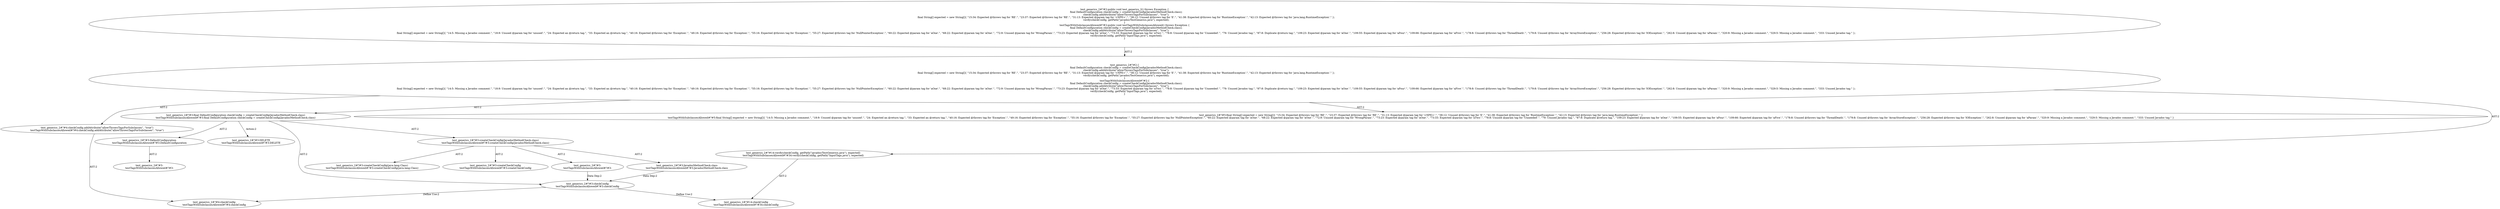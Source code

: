 digraph "Pattern" {
0 [label="test_generics_2#?#3:DELETE
testTagsWithSubclassesAllowed#?#3:DELETE" shape=ellipse]
1 [label="test_generics_2#?#3:final DefaultConfiguration checkConfig = createCheckConfig(JavadocMethodCheck.class)
testTagsWithSubclassesAllowed#?#3:final DefaultConfiguration checkConfig = createCheckConfig(JavadocMethodCheck.class)" shape=ellipse]
2 [label="test_generics_2#?#2:\{
    final DefaultConfiguration checkConfig = createCheckConfig(JavadocMethodCheck.class);
    checkConfig.addAttribute(\"allowThrowsTagsForSubclasses\", \"true\");
    final String[] expected = new String[]\{ \"15:34: Expected @throws tag for 'RE'.\", \"23:37: Expected @throws tag for 'RE'.\", \"31:13: Expected @param tag for '<NPE>'.\", \"38:12: Unused @throws tag for 'E'.\", \"41:38: Expected @throws tag for 'RuntimeException'.\", \"42:13: Expected @throws tag for 'java.lang.RuntimeException'.\" \};
    verify(checkConfig, getPath(\"javadoc/TestGenerics.java\"), expected);
\}
testTagsWithSubclassesAllowed#?#2:\{
    final DefaultConfiguration checkConfig = createCheckConfig(JavadocMethodCheck.class);
    checkConfig.addAttribute(\"allowThrowsTagsForSubclasses\", \"true\");
    final String[] expected = new String[]\{ \"14:5: Missing a Javadoc comment.\", \"18:9: Unused @param tag for 'unused'.\", \"24: Expected an @return tag.\", \"33: Expected an @return tag.\", \"40:16: Expected @throws tag for 'Exception'.\", \"49:16: Expected @throws tag for 'Exception'.\", \"55:16: Expected @throws tag for 'Exception'.\", \"55:27: Expected @throws tag for 'NullPointerException'.\", \"60:22: Expected @param tag for 'aOne'.\", \"68:22: Expected @param tag for 'aOne'.\", \"72:9: Unused @param tag for 'WrongParam'.\", \"73:23: Expected @param tag for 'aOne'.\", \"73:33: Expected @param tag for 'aTwo'.\", \"78:8: Unused @param tag for 'Unneeded'.\", \"79: Unused Javadoc tag.\", \"87:8: Duplicate @return tag.\", \"109:23: Expected @param tag for 'aOne'.\", \"109:55: Expected @param tag for 'aFour'.\", \"109:66: Expected @param tag for 'aFive'.\", \"178:8: Unused @throws tag for 'ThreadDeath'.\", \"179:8: Unused @throws tag for 'ArrayStoreException'.\", \"256:28: Expected @throws tag for 'IOException'.\", \"262:8: Unused @param tag for 'aParam'.\", \"320:9: Missing a Javadoc comment.\", \"329:5: Missing a Javadoc comment.\", \"333: Unused Javadoc tag.\" \};
    verify(checkConfig, getPath(\"InputTags.java\"), expected);
\}" shape=ellipse]
3 [label="test_generics_2#?#2:public void test_generics_2() throws Exception \{
    final DefaultConfiguration checkConfig = createCheckConfig(JavadocMethodCheck.class);
    checkConfig.addAttribute(\"allowThrowsTagsForSubclasses\", \"true\");
    final String[] expected = new String[]\{ \"15:34: Expected @throws tag for 'RE'.\", \"23:37: Expected @throws tag for 'RE'.\", \"31:13: Expected @param tag for '<NPE>'.\", \"38:12: Unused @throws tag for 'E'.\", \"41:38: Expected @throws tag for 'RuntimeException'.\", \"42:13: Expected @throws tag for 'java.lang.RuntimeException'.\" \};
    verify(checkConfig, getPath(\"javadoc/TestGenerics.java\"), expected);
\}
testTagsWithSubclassesAllowed#?#2:public void testTagsWithSubclassesAllowed() throws Exception \{
    final DefaultConfiguration checkConfig = createCheckConfig(JavadocMethodCheck.class);
    checkConfig.addAttribute(\"allowThrowsTagsForSubclasses\", \"true\");
    final String[] expected = new String[]\{ \"14:5: Missing a Javadoc comment.\", \"18:9: Unused @param tag for 'unused'.\", \"24: Expected an @return tag.\", \"33: Expected an @return tag.\", \"40:16: Expected @throws tag for 'Exception'.\", \"49:16: Expected @throws tag for 'Exception'.\", \"55:16: Expected @throws tag for 'Exception'.\", \"55:27: Expected @throws tag for 'NullPointerException'.\", \"60:22: Expected @param tag for 'aOne'.\", \"68:22: Expected @param tag for 'aOne'.\", \"72:9: Unused @param tag for 'WrongParam'.\", \"73:23: Expected @param tag for 'aOne'.\", \"73:33: Expected @param tag for 'aTwo'.\", \"78:8: Unused @param tag for 'Unneeded'.\", \"79: Unused Javadoc tag.\", \"87:8: Duplicate @return tag.\", \"109:23: Expected @param tag for 'aOne'.\", \"109:55: Expected @param tag for 'aFour'.\", \"109:66: Expected @param tag for 'aFive'.\", \"178:8: Unused @throws tag for 'ThreadDeath'.\", \"179:8: Unused @throws tag for 'ArrayStoreException'.\", \"256:28: Expected @throws tag for 'IOException'.\", \"262:8: Unused @param tag for 'aParam'.\", \"320:9: Missing a Javadoc comment.\", \"329:5: Missing a Javadoc comment.\", \"333: Unused Javadoc tag.\" \};
    verify(checkConfig, getPath(\"InputTags.java\"), expected);
\}" shape=ellipse]
4 [label="test_generics_2#?#4:checkConfig.addAttribute(\"allowThrowsTagsForSubclasses\", \"true\")
testTagsWithSubclassesAllowed#?#4:checkConfig.addAttribute(\"allowThrowsTagsForSubclasses\", \"true\")" shape=ellipse]
5 [label="test_generics_2#?#5:final String[] expected = new String[]\{ \"15:34: Expected @throws tag for 'RE'.\", \"23:37: Expected @throws tag for 'RE'.\", \"31:13: Expected @param tag for '<NPE>'.\", \"38:12: Unused @throws tag for 'E'.\", \"41:38: Expected @throws tag for 'RuntimeException'.\", \"42:13: Expected @throws tag for 'java.lang.RuntimeException'.\" \}
testTagsWithSubclassesAllowed#?#5:final String[] expected = new String[]\{ \"14:5: Missing a Javadoc comment.\", \"18:9: Unused @param tag for 'unused'.\", \"24: Expected an @return tag.\", \"33: Expected an @return tag.\", \"40:16: Expected @throws tag for 'Exception'.\", \"49:16: Expected @throws tag for 'Exception'.\", \"55:16: Expected @throws tag for 'Exception'.\", \"55:27: Expected @throws tag for 'NullPointerException'.\", \"60:22: Expected @param tag for 'aOne'.\", \"68:22: Expected @param tag for 'aOne'.\", \"72:9: Unused @param tag for 'WrongParam'.\", \"73:23: Expected @param tag for 'aOne'.\", \"73:33: Expected @param tag for 'aTwo'.\", \"78:8: Unused @param tag for 'Unneeded'.\", \"79: Unused Javadoc tag.\", \"87:8: Duplicate @return tag.\", \"109:23: Expected @param tag for 'aOne'.\", \"109:55: Expected @param tag for 'aFour'.\", \"109:66: Expected @param tag for 'aFive'.\", \"178:8: Unused @throws tag for 'ThreadDeath'.\", \"179:8: Unused @throws tag for 'ArrayStoreException'.\", \"256:28: Expected @throws tag for 'IOException'.\", \"262:8: Unused @param tag for 'aParam'.\", \"320:9: Missing a Javadoc comment.\", \"329:5: Missing a Javadoc comment.\", \"333: Unused Javadoc tag.\" \}" shape=ellipse]
6 [label="test_generics_2#?#14:verify(checkConfig, getPath(\"javadoc/TestGenerics.java\"), expected)
testTagsWithSubclassesAllowed#?#34:verify(checkConfig, getPath(\"InputTags.java\"), expected)" shape=ellipse]
7 [label="test_generics_2#?#3:checkConfig
testTagsWithSubclassesAllowed#?#3:checkConfig" shape=ellipse]
8 [label="test_generics_2#?#3:
testTagsWithSubclassesAllowed#?#3:" shape=ellipse]
9 [label="test_generics_2#?#3:JavadocMethodCheck.class
testTagsWithSubclassesAllowed#?#3:JavadocMethodCheck.class" shape=ellipse]
10 [label="test_generics_2#?#4:checkConfig
testTagsWithSubclassesAllowed#?#4:checkConfig" shape=ellipse]
11 [label="test_generics_2#?#14:checkConfig
testTagsWithSubclassesAllowed#?#34:checkConfig" shape=ellipse]
12 [label="test_generics_2#?#3:DefaultConfiguration
testTagsWithSubclassesAllowed#?#3:DefaultConfiguration" shape=ellipse]
13 [label="test_generics_2#?#3:
testTagsWithSubclassesAllowed#?#3:" shape=ellipse]
14 [label="test_generics_2#?#3:createCheckConfig(JavadocMethodCheck.class)
testTagsWithSubclassesAllowed#?#3:createCheckConfig(JavadocMethodCheck.class)" shape=ellipse]
15 [label="test_generics_2#?#3:createCheckConfig
testTagsWithSubclassesAllowed#?#3:createCheckConfig" shape=ellipse]
16 [label="test_generics_2#?#3:createCheckConfig(java.lang.Class)
testTagsWithSubclassesAllowed#?#3:createCheckConfig(java.lang.Class)" shape=ellipse]
1 -> 0 [label="Action:2"];
1 -> 7 [label="AST:2"];
1 -> 12 [label="AST:2"];
1 -> 14 [label="AST:2"];
2 -> 1 [label="AST:2"];
2 -> 4 [label="AST:2"];
2 -> 5 [label="AST:2"];
2 -> 6 [label="AST:2"];
3 -> 2 [label="AST:2"];
4 -> 10 [label="AST:2"];
6 -> 11 [label="AST:2"];
7 -> 10 [label="Define Use:2"];
7 -> 11 [label="Define Use:2"];
8 -> 7 [label="Data Dep:2"];
9 -> 7 [label="Data Dep:2"];
12 -> 13 [label="AST:2"];
14 -> 8 [label="AST:2"];
14 -> 9 [label="AST:2"];
14 -> 15 [label="AST:2"];
14 -> 16 [label="AST:2"];
}